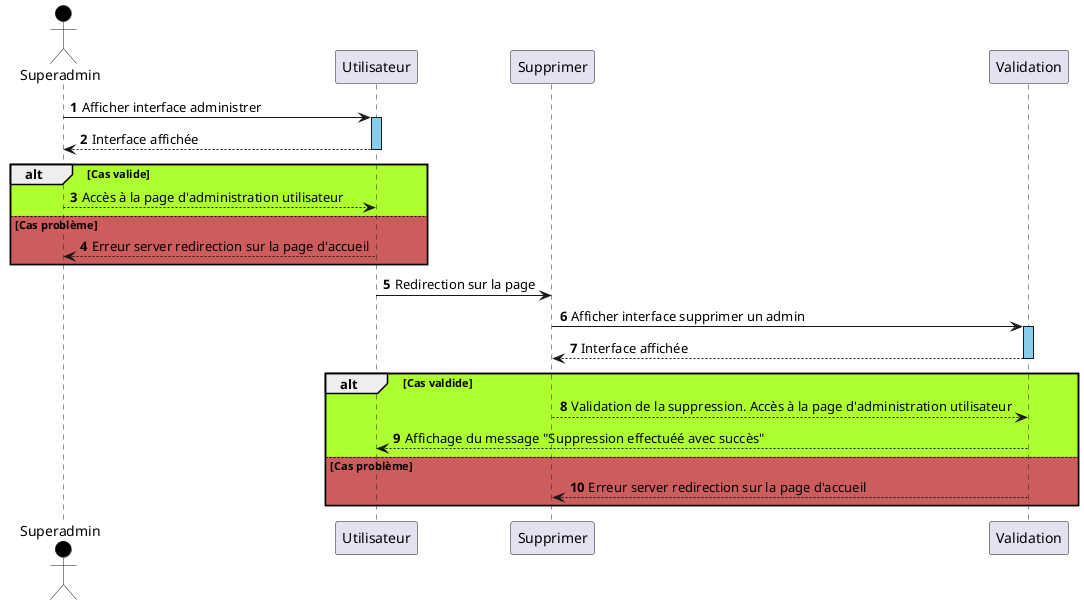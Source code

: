 @startuml supprimeradmin
autonumber 
actor Superadmin #Black
Superadmin -> Utilisateur : Afficher interface administrer
activate Utilisateur #SkyBlue
Utilisateur --> Superadmin : Interface affichée
deactivate Utilisateur
alt #GreenYellow Cas valide 
Utilisateur <-- Superadmin : Accès à la page d'administration utilisateur
else #IndianRed Cas problème
Utilisateur --> Superadmin : Erreur server redirection sur la page d'accueil
end
Utilisateur -> Supprimer : Redirection sur la page
Supprimer -> Validation : Afficher interface supprimer un admin
activate Validation #SkyBlue
Validation --> Supprimer : Interface affichée
deactivate Validation
alt #GreenYellow Cas valdide 
Supprimer --> Validation : Validation de la suppression. Accès à la page d'administration utilisateur
Validation --> Utilisateur : Affichage du message "Suppression effectuéé avec succès"
else #IndianRed Cas problème
Supprimer <-- Validation : Erreur server redirection sur la page d'accueil
end
@enduml